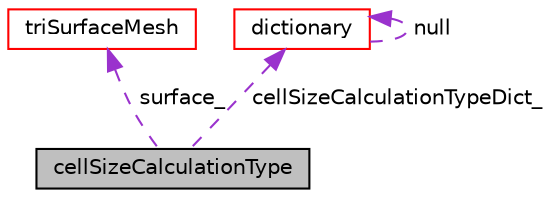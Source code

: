digraph "cellSizeCalculationType"
{
  bgcolor="transparent";
  edge [fontname="Helvetica",fontsize="10",labelfontname="Helvetica",labelfontsize="10"];
  node [fontname="Helvetica",fontsize="10",shape=record];
  Node1 [label="cellSizeCalculationType",height=0.2,width=0.4,color="black", fillcolor="grey75", style="filled", fontcolor="black"];
  Node2 -> Node1 [dir="back",color="darkorchid3",fontsize="10",style="dashed",label=" surface_" ,fontname="Helvetica"];
  Node2 [label="triSurfaceMesh",height=0.2,width=0.4,color="red",URL="$a02762.html",tooltip="IOoject and searching on triSurface. "];
  Node3 -> Node1 [dir="back",color="darkorchid3",fontsize="10",style="dashed",label=" cellSizeCalculationTypeDict_" ,fontname="Helvetica"];
  Node3 [label="dictionary",height=0.2,width=0.4,color="red",URL="$a00530.html",tooltip="A list of keyword definitions, which are a keyword followed by any number of values (e..."];
  Node3 -> Node3 [dir="back",color="darkorchid3",fontsize="10",style="dashed",label=" null" ,fontname="Helvetica"];
}
